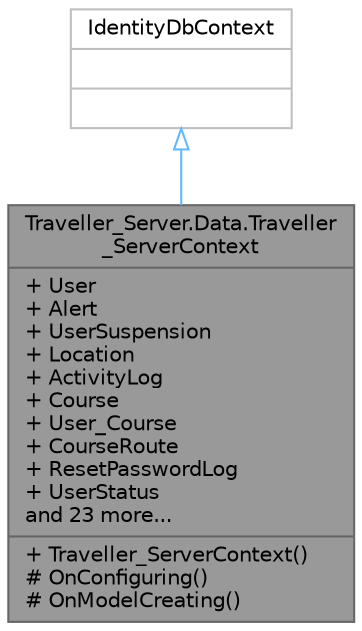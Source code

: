 digraph "Traveller_Server.Data.Traveller_ServerContext"
{
 // LATEX_PDF_SIZE
  bgcolor="transparent";
  edge [fontname=Helvetica,fontsize=10,labelfontname=Helvetica,labelfontsize=10];
  node [fontname=Helvetica,fontsize=10,shape=box,height=0.2,width=0.4];
  Node1 [shape=record,label="{Traveller_Server.Data.Traveller\l_ServerContext\n|+ User\l+ Alert\l+ UserSuspension\l+ Location\l+ ActivityLog\l+ Course\l+ User_Course\l+ CourseRoute\l+ ResetPasswordLog\l+ UserStatus\land 23 more...\l|+ Traveller_ServerContext()\l# OnConfiguring()\l# OnModelCreating()\l}",height=0.2,width=0.4,color="gray40", fillcolor="grey60", style="filled", fontcolor="black",tooltip=" "];
  Node2 -> Node1 [dir="back",color="steelblue1",style="solid",arrowtail="onormal"];
  Node2 [shape=record,label="{IdentityDbContext\n||}",height=0.2,width=0.4,color="grey75", fillcolor="white", style="filled",tooltip=" "];
}

